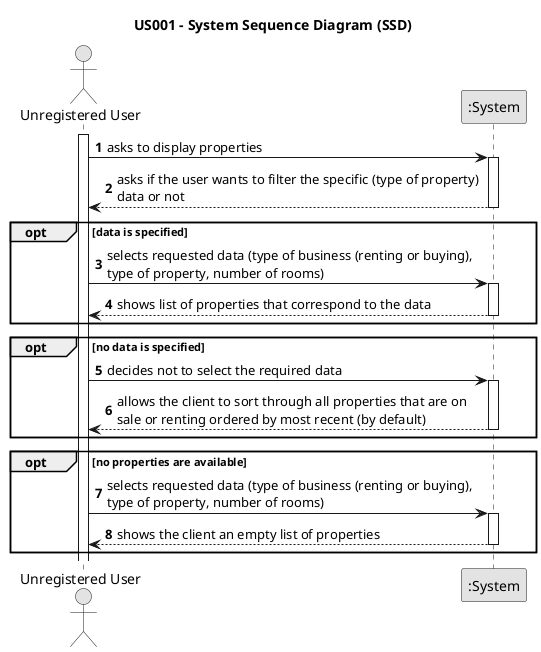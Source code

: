 @startuml
skinparam monochrome true
skinparam packageStyle rectangle
skinparam shadowing false

title US001 - System Sequence Diagram (SSD)

autonumber

actor "Unregistered User" as Customer
participant ":System" as System

activate Customer

    Customer -> System : asks to display properties

    activate System

        System --> Customer : asks if the user wants to filter the specific (type of property) \ndata or not
    deactivate System

opt data is specified
    Customer -> System : selects requested data (type of business (renting or buying), \ntype of property, number of rooms)

    activate System

        System --> Customer : shows list of properties that correspond to the data
    deactivate System
end

opt no data is specified
    Customer -> System : decides not to select the required data

    activate System

            System --> Customer : allows the client to sort through all properties that are on \nsale or renting ordered by most recent (by default)
    deactivate System
end

opt no properties are available
    Customer -> System : selects requested data (type of business (renting or buying), \ntype of property, number of rooms)

    activate System

            System --> Customer : shows the client an empty list of properties
    deactivate System
end

@enduml